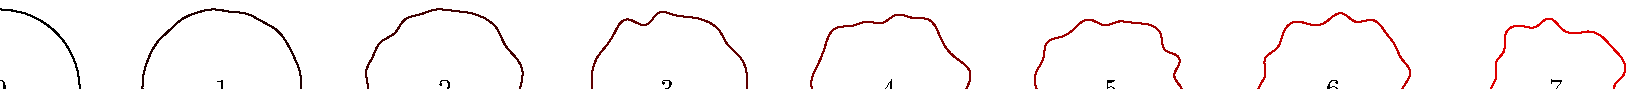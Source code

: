 \documentclass[border=5mm]{standalone}
\usepackage{luamplib}
\begin{document}
\mplibtextextlabel{enable}
\begin{mplibcode}
beginfig(1);
numeric desired_length, n, s;
desired_length = 180; n = 30; s = 80;
for r=0 upto 8:
  path shape;
  shape = for i=1 upto n: 
    (s + r * normaldeviate, 0) rotated (360/n*i) ..
  endfor cycle;  

  shape := shape scaled (desired_length/arclength shape);
  
  draw shape shifted (r*s, 0) withcolor (r/8)[black,red];
  label(decimal r, (r*s, 0));

endfor
endfig;
\end{mplibcode}
\end{document}

